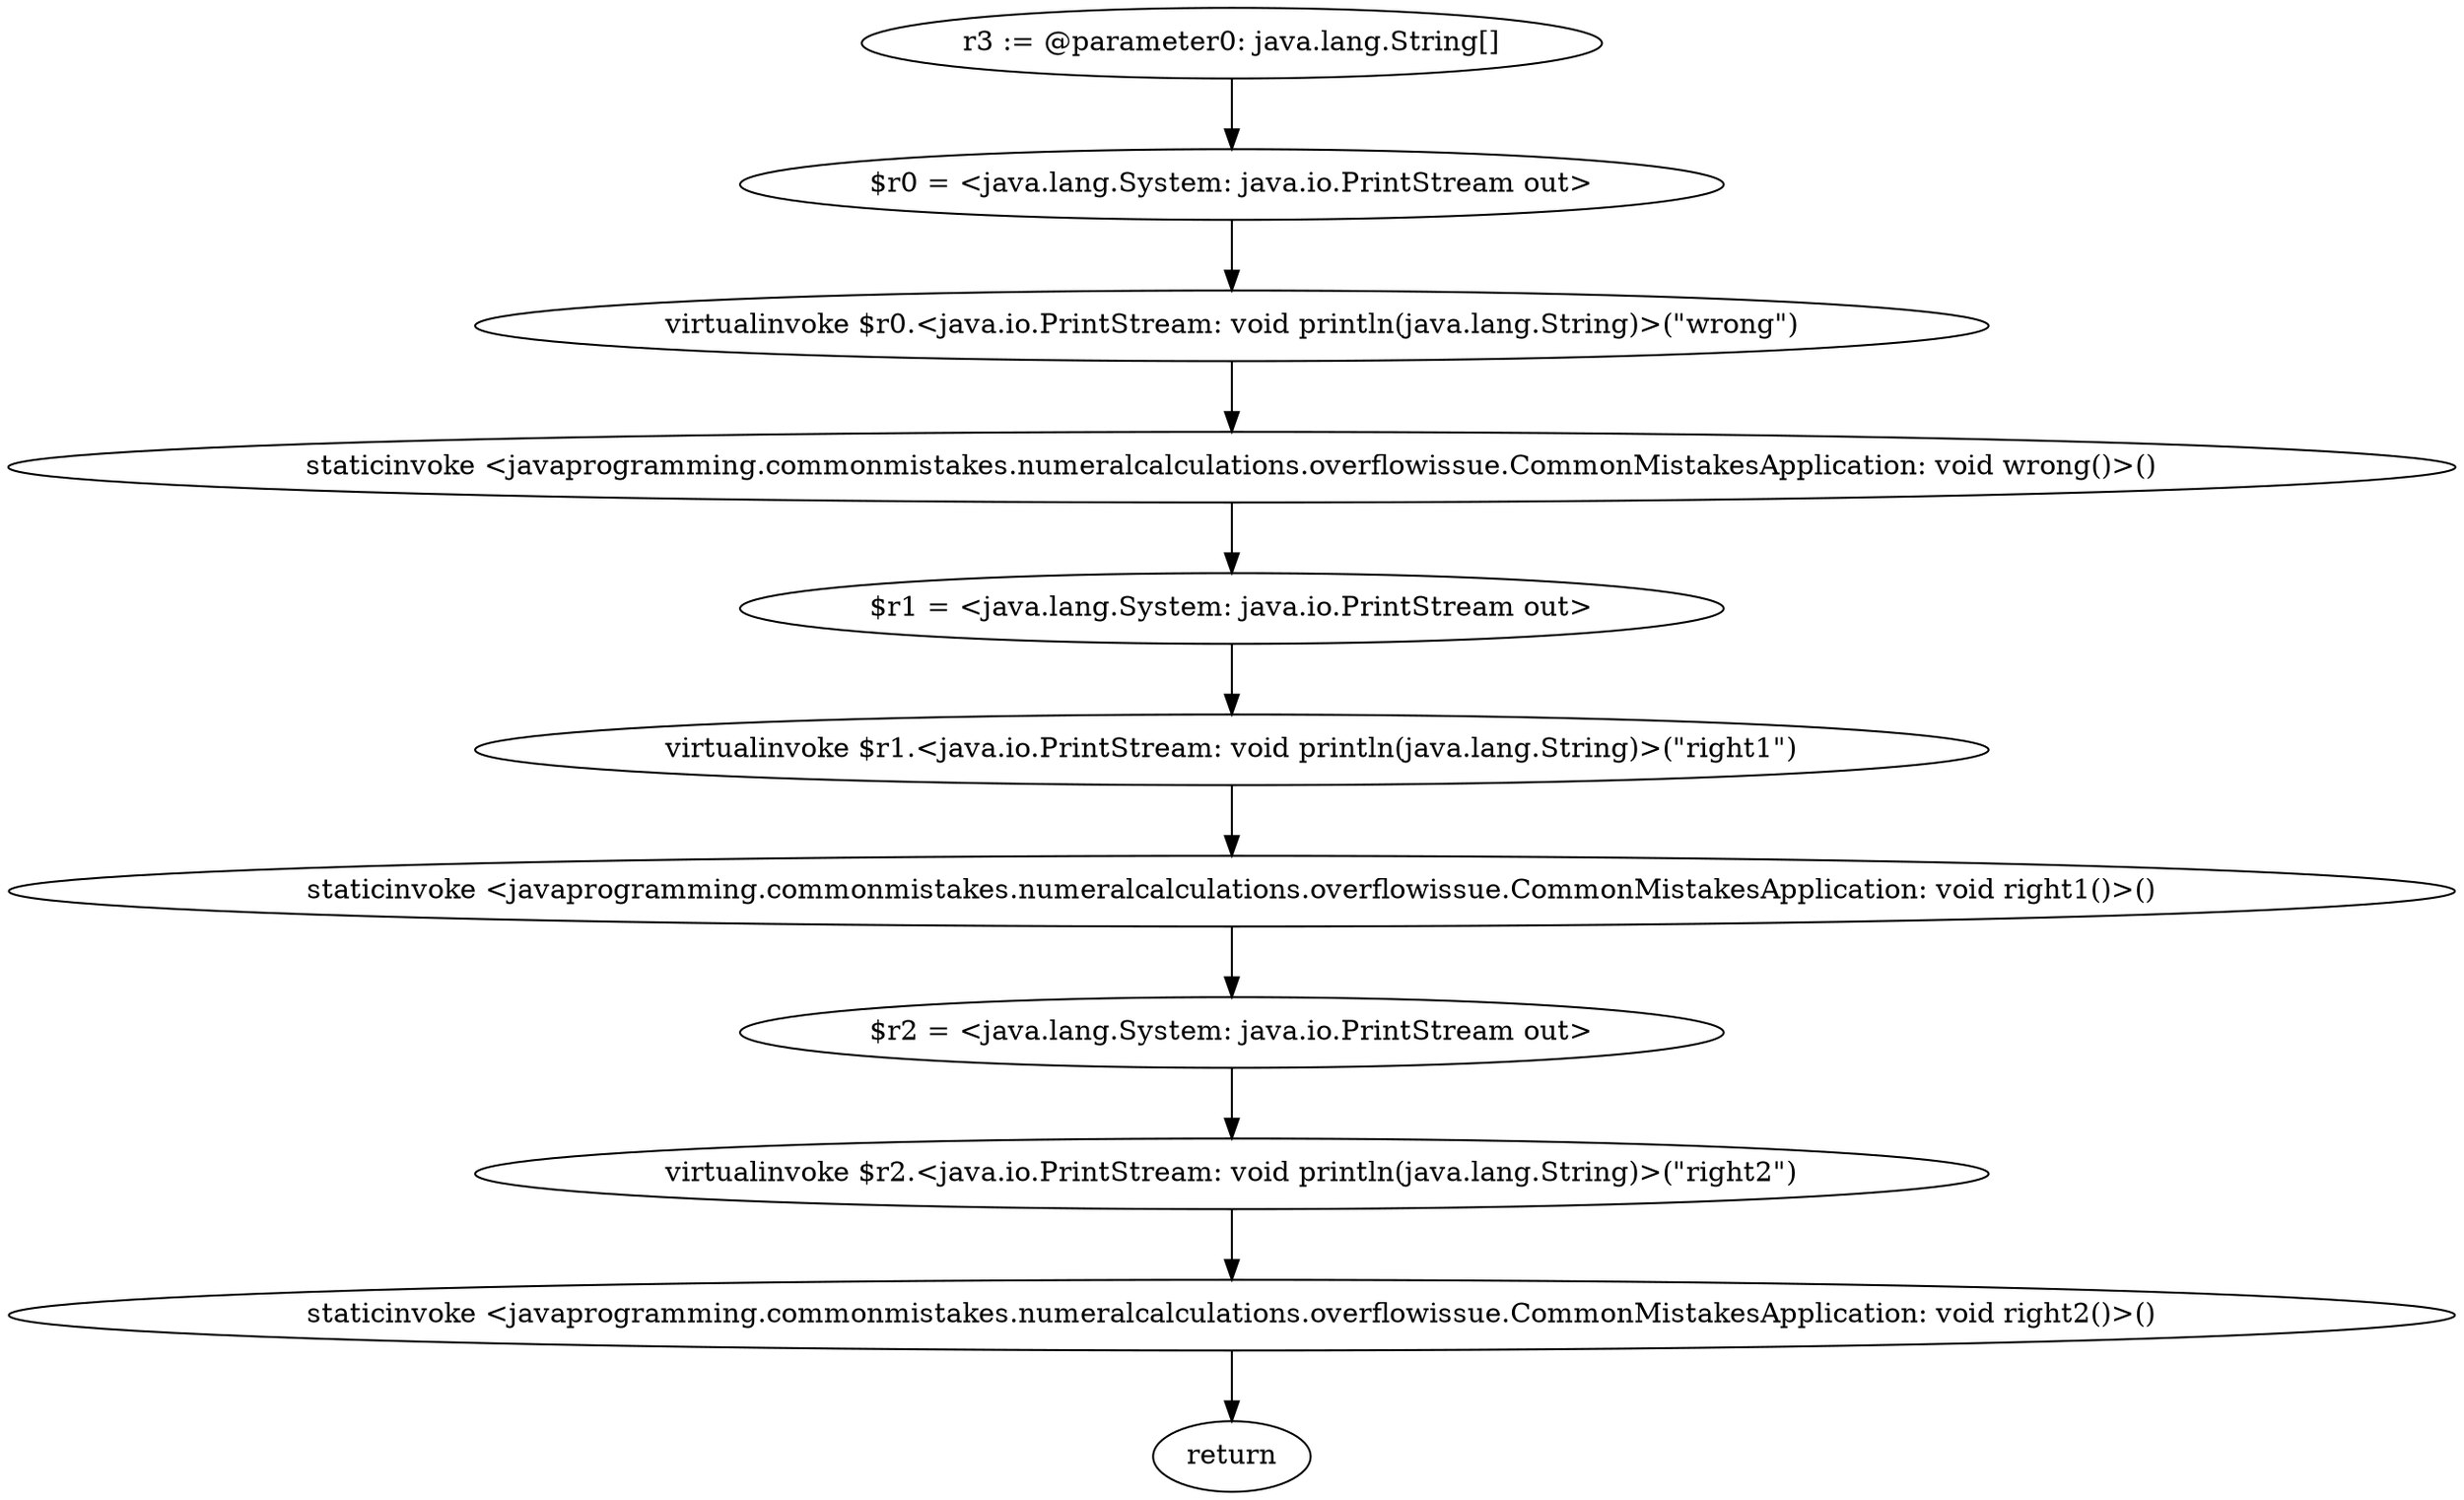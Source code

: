 digraph "unitGraph" {
    "r3 := @parameter0: java.lang.String[]"
    "$r0 = <java.lang.System: java.io.PrintStream out>"
    "virtualinvoke $r0.<java.io.PrintStream: void println(java.lang.String)>(\"wrong\")"
    "staticinvoke <javaprogramming.commonmistakes.numeralcalculations.overflowissue.CommonMistakesApplication: void wrong()>()"
    "$r1 = <java.lang.System: java.io.PrintStream out>"
    "virtualinvoke $r1.<java.io.PrintStream: void println(java.lang.String)>(\"right1\")"
    "staticinvoke <javaprogramming.commonmistakes.numeralcalculations.overflowissue.CommonMistakesApplication: void right1()>()"
    "$r2 = <java.lang.System: java.io.PrintStream out>"
    "virtualinvoke $r2.<java.io.PrintStream: void println(java.lang.String)>(\"right2\")"
    "staticinvoke <javaprogramming.commonmistakes.numeralcalculations.overflowissue.CommonMistakesApplication: void right2()>()"
    "return"
    "r3 := @parameter0: java.lang.String[]"->"$r0 = <java.lang.System: java.io.PrintStream out>";
    "$r0 = <java.lang.System: java.io.PrintStream out>"->"virtualinvoke $r0.<java.io.PrintStream: void println(java.lang.String)>(\"wrong\")";
    "virtualinvoke $r0.<java.io.PrintStream: void println(java.lang.String)>(\"wrong\")"->"staticinvoke <javaprogramming.commonmistakes.numeralcalculations.overflowissue.CommonMistakesApplication: void wrong()>()";
    "staticinvoke <javaprogramming.commonmistakes.numeralcalculations.overflowissue.CommonMistakesApplication: void wrong()>()"->"$r1 = <java.lang.System: java.io.PrintStream out>";
    "$r1 = <java.lang.System: java.io.PrintStream out>"->"virtualinvoke $r1.<java.io.PrintStream: void println(java.lang.String)>(\"right1\")";
    "virtualinvoke $r1.<java.io.PrintStream: void println(java.lang.String)>(\"right1\")"->"staticinvoke <javaprogramming.commonmistakes.numeralcalculations.overflowissue.CommonMistakesApplication: void right1()>()";
    "staticinvoke <javaprogramming.commonmistakes.numeralcalculations.overflowissue.CommonMistakesApplication: void right1()>()"->"$r2 = <java.lang.System: java.io.PrintStream out>";
    "$r2 = <java.lang.System: java.io.PrintStream out>"->"virtualinvoke $r2.<java.io.PrintStream: void println(java.lang.String)>(\"right2\")";
    "virtualinvoke $r2.<java.io.PrintStream: void println(java.lang.String)>(\"right2\")"->"staticinvoke <javaprogramming.commonmistakes.numeralcalculations.overflowissue.CommonMistakesApplication: void right2()>()";
    "staticinvoke <javaprogramming.commonmistakes.numeralcalculations.overflowissue.CommonMistakesApplication: void right2()>()"->"return";
}
